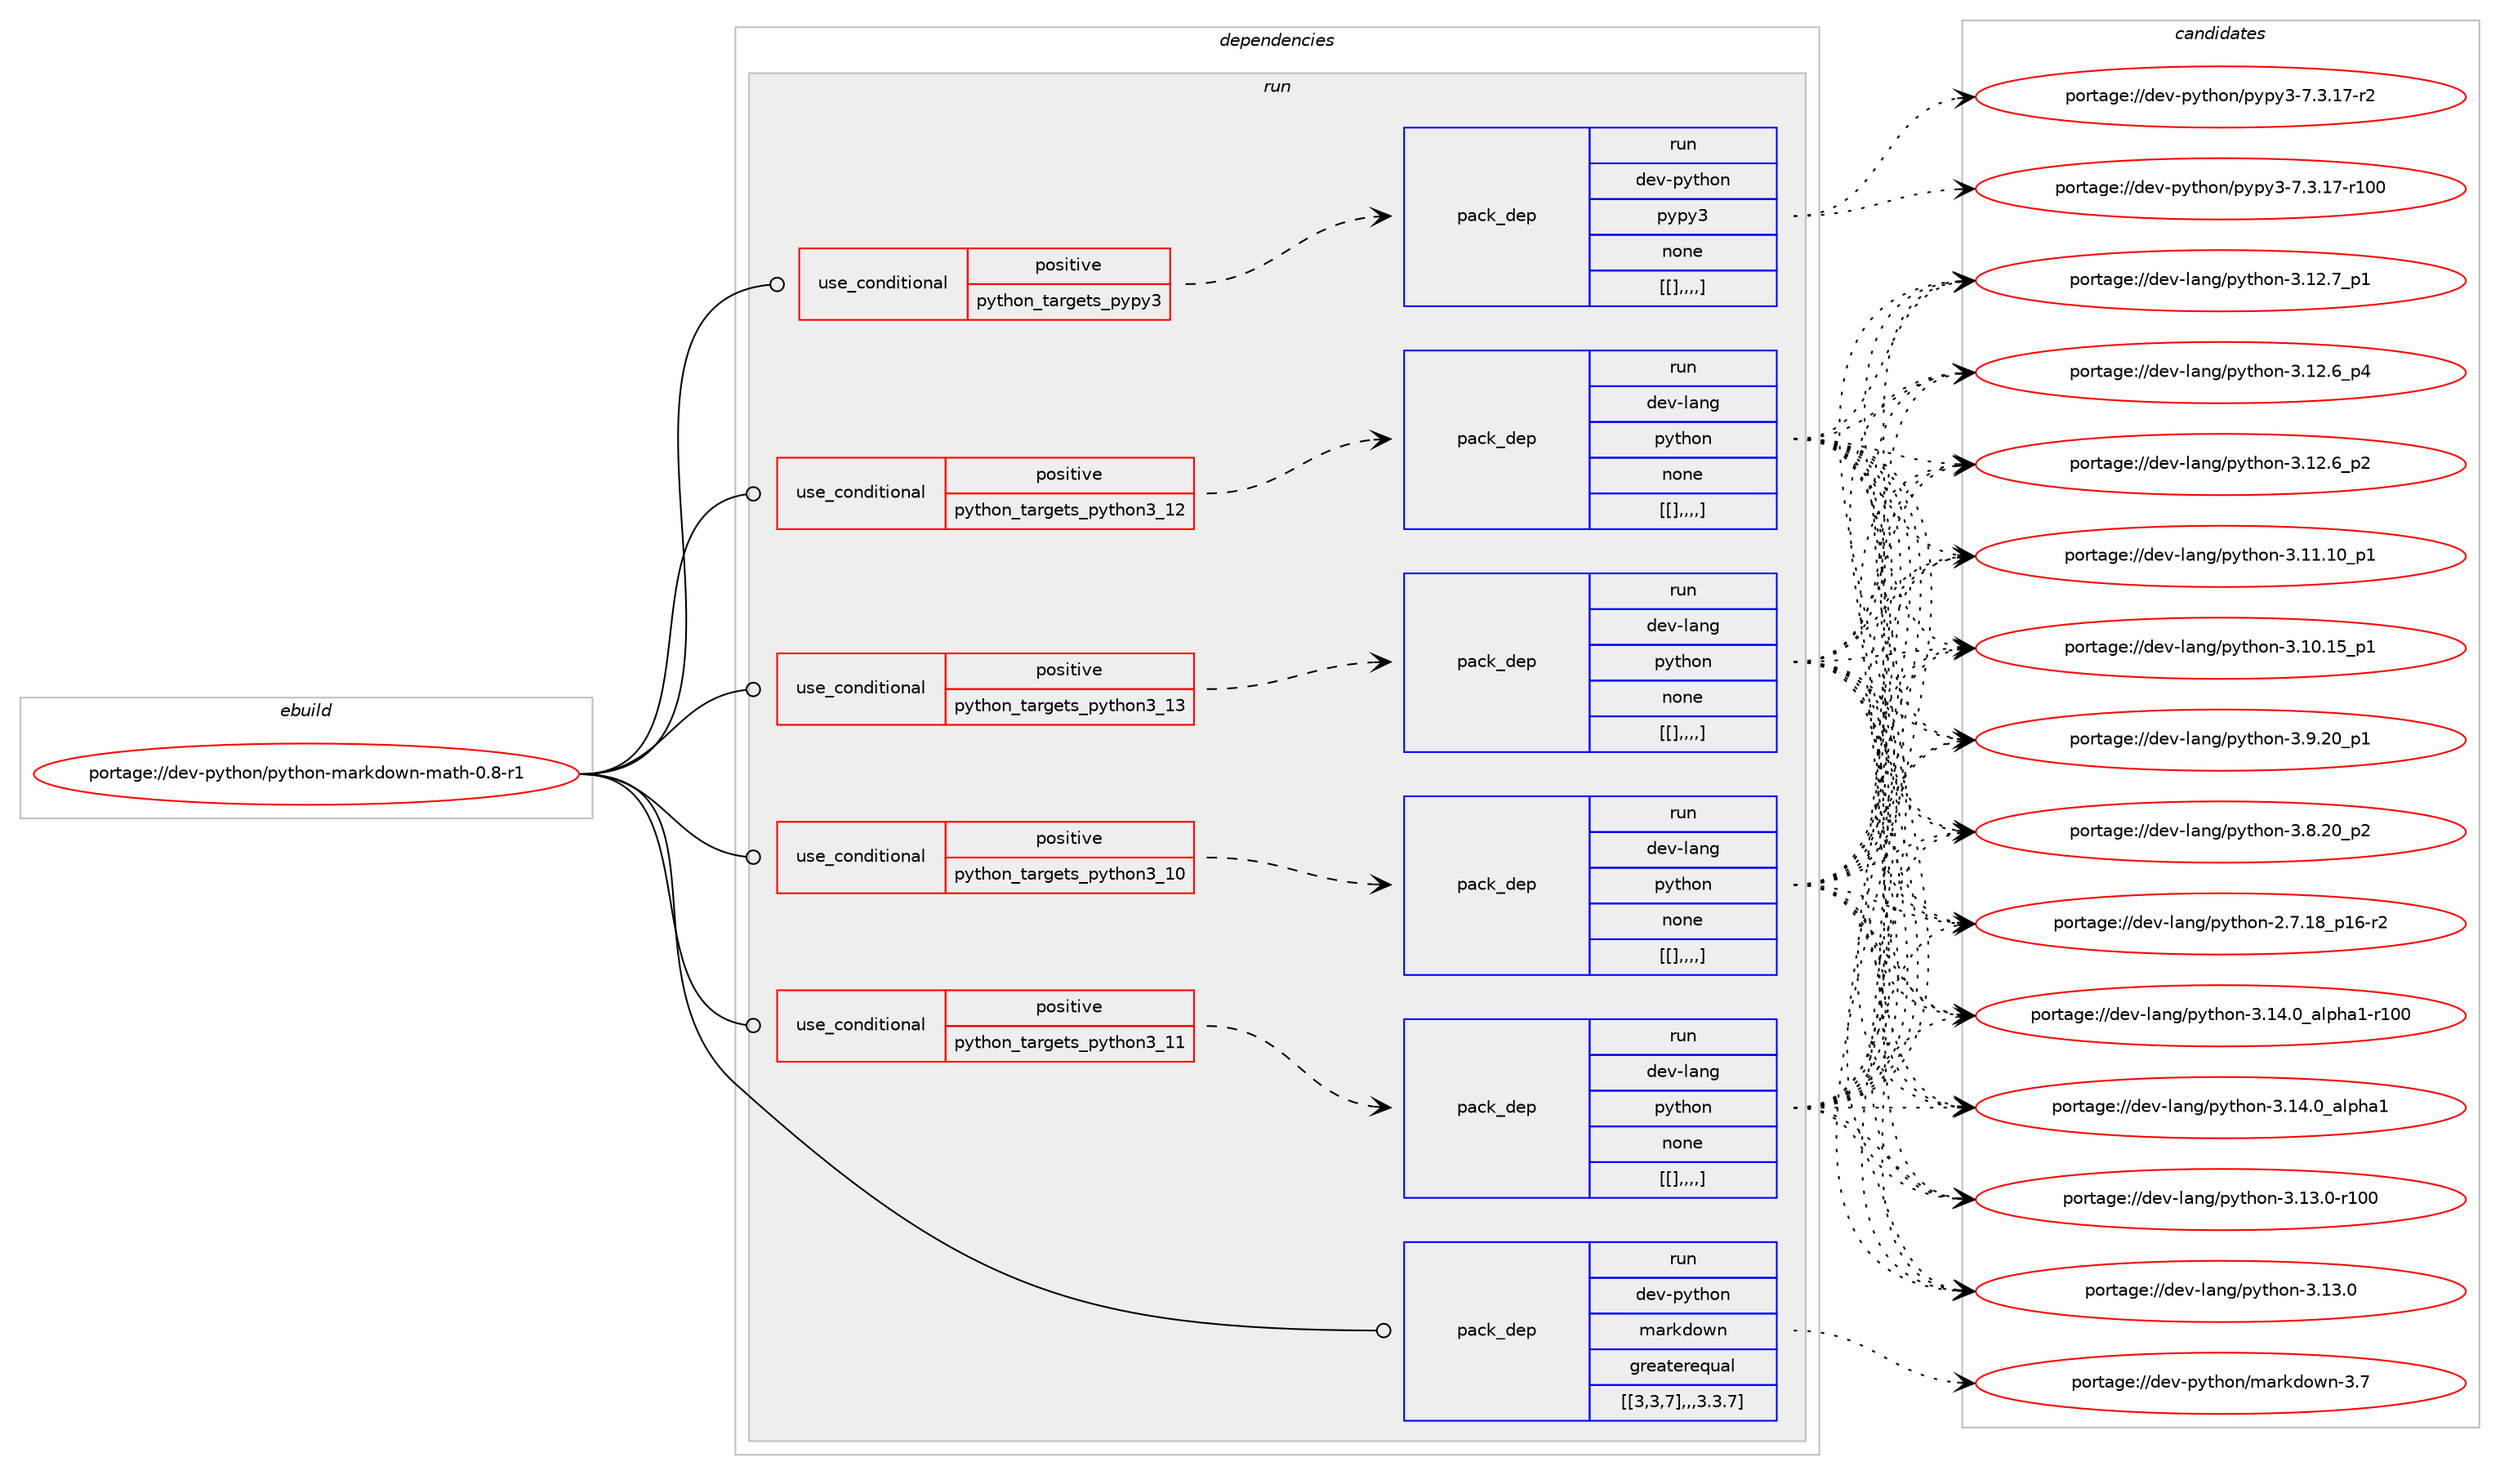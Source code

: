 digraph prolog {

# *************
# Graph options
# *************

newrank=true;
concentrate=true;
compound=true;
graph [rankdir=LR,fontname=Helvetica,fontsize=10,ranksep=1.5];#, ranksep=2.5, nodesep=0.2];
edge  [arrowhead=vee];
node  [fontname=Helvetica,fontsize=10];

# **********
# The ebuild
# **********

subgraph cluster_leftcol {
color=gray;
label=<<i>ebuild</i>>;
id [label="portage://dev-python/python-markdown-math-0.8-r1", color=red, width=4, href="../dev-python/python-markdown-math-0.8-r1.svg"];
}

# ****************
# The dependencies
# ****************

subgraph cluster_midcol {
color=gray;
label=<<i>dependencies</i>>;
subgraph cluster_compile {
fillcolor="#eeeeee";
style=filled;
label=<<i>compile</i>>;
}
subgraph cluster_compileandrun {
fillcolor="#eeeeee";
style=filled;
label=<<i>compile and run</i>>;
}
subgraph cluster_run {
fillcolor="#eeeeee";
style=filled;
label=<<i>run</i>>;
subgraph cond40933 {
dependency166772 [label=<<TABLE BORDER="0" CELLBORDER="1" CELLSPACING="0" CELLPADDING="4"><TR><TD ROWSPAN="3" CELLPADDING="10">use_conditional</TD></TR><TR><TD>positive</TD></TR><TR><TD>python_targets_pypy3</TD></TR></TABLE>>, shape=none, color=red];
subgraph pack124477 {
dependency166831 [label=<<TABLE BORDER="0" CELLBORDER="1" CELLSPACING="0" CELLPADDING="4" WIDTH="220"><TR><TD ROWSPAN="6" CELLPADDING="30">pack_dep</TD></TR><TR><TD WIDTH="110">run</TD></TR><TR><TD>dev-python</TD></TR><TR><TD>pypy3</TD></TR><TR><TD>none</TD></TR><TR><TD>[[],,,,]</TD></TR></TABLE>>, shape=none, color=blue];
}
dependency166772:e -> dependency166831:w [weight=20,style="dashed",arrowhead="vee"];
}
id:e -> dependency166772:w [weight=20,style="solid",arrowhead="odot"];
subgraph cond41002 {
dependency166837 [label=<<TABLE BORDER="0" CELLBORDER="1" CELLSPACING="0" CELLPADDING="4"><TR><TD ROWSPAN="3" CELLPADDING="10">use_conditional</TD></TR><TR><TD>positive</TD></TR><TR><TD>python_targets_python3_10</TD></TR></TABLE>>, shape=none, color=red];
subgraph pack124513 {
dependency166853 [label=<<TABLE BORDER="0" CELLBORDER="1" CELLSPACING="0" CELLPADDING="4" WIDTH="220"><TR><TD ROWSPAN="6" CELLPADDING="30">pack_dep</TD></TR><TR><TD WIDTH="110">run</TD></TR><TR><TD>dev-lang</TD></TR><TR><TD>python</TD></TR><TR><TD>none</TD></TR><TR><TD>[[],,,,]</TD></TR></TABLE>>, shape=none, color=blue];
}
dependency166837:e -> dependency166853:w [weight=20,style="dashed",arrowhead="vee"];
}
id:e -> dependency166837:w [weight=20,style="solid",arrowhead="odot"];
subgraph cond41011 {
dependency166860 [label=<<TABLE BORDER="0" CELLBORDER="1" CELLSPACING="0" CELLPADDING="4"><TR><TD ROWSPAN="3" CELLPADDING="10">use_conditional</TD></TR><TR><TD>positive</TD></TR><TR><TD>python_targets_python3_11</TD></TR></TABLE>>, shape=none, color=red];
subgraph pack124518 {
dependency166877 [label=<<TABLE BORDER="0" CELLBORDER="1" CELLSPACING="0" CELLPADDING="4" WIDTH="220"><TR><TD ROWSPAN="6" CELLPADDING="30">pack_dep</TD></TR><TR><TD WIDTH="110">run</TD></TR><TR><TD>dev-lang</TD></TR><TR><TD>python</TD></TR><TR><TD>none</TD></TR><TR><TD>[[],,,,]</TD></TR></TABLE>>, shape=none, color=blue];
}
dependency166860:e -> dependency166877:w [weight=20,style="dashed",arrowhead="vee"];
}
id:e -> dependency166860:w [weight=20,style="solid",arrowhead="odot"];
subgraph cond41033 {
dependency166935 [label=<<TABLE BORDER="0" CELLBORDER="1" CELLSPACING="0" CELLPADDING="4"><TR><TD ROWSPAN="3" CELLPADDING="10">use_conditional</TD></TR><TR><TD>positive</TD></TR><TR><TD>python_targets_python3_12</TD></TR></TABLE>>, shape=none, color=red];
subgraph pack124562 {
dependency166938 [label=<<TABLE BORDER="0" CELLBORDER="1" CELLSPACING="0" CELLPADDING="4" WIDTH="220"><TR><TD ROWSPAN="6" CELLPADDING="30">pack_dep</TD></TR><TR><TD WIDTH="110">run</TD></TR><TR><TD>dev-lang</TD></TR><TR><TD>python</TD></TR><TR><TD>none</TD></TR><TR><TD>[[],,,,]</TD></TR></TABLE>>, shape=none, color=blue];
}
dependency166935:e -> dependency166938:w [weight=20,style="dashed",arrowhead="vee"];
}
id:e -> dependency166935:w [weight=20,style="solid",arrowhead="odot"];
subgraph cond41086 {
dependency167098 [label=<<TABLE BORDER="0" CELLBORDER="1" CELLSPACING="0" CELLPADDING="4"><TR><TD ROWSPAN="3" CELLPADDING="10">use_conditional</TD></TR><TR><TD>positive</TD></TR><TR><TD>python_targets_python3_13</TD></TR></TABLE>>, shape=none, color=red];
subgraph pack124704 {
dependency167153 [label=<<TABLE BORDER="0" CELLBORDER="1" CELLSPACING="0" CELLPADDING="4" WIDTH="220"><TR><TD ROWSPAN="6" CELLPADDING="30">pack_dep</TD></TR><TR><TD WIDTH="110">run</TD></TR><TR><TD>dev-lang</TD></TR><TR><TD>python</TD></TR><TR><TD>none</TD></TR><TR><TD>[[],,,,]</TD></TR></TABLE>>, shape=none, color=blue];
}
dependency167098:e -> dependency167153:w [weight=20,style="dashed",arrowhead="vee"];
}
id:e -> dependency167098:w [weight=20,style="solid",arrowhead="odot"];
subgraph pack124708 {
dependency167182 [label=<<TABLE BORDER="0" CELLBORDER="1" CELLSPACING="0" CELLPADDING="4" WIDTH="220"><TR><TD ROWSPAN="6" CELLPADDING="30">pack_dep</TD></TR><TR><TD WIDTH="110">run</TD></TR><TR><TD>dev-python</TD></TR><TR><TD>markdown</TD></TR><TR><TD>greaterequal</TD></TR><TR><TD>[[3,3,7],,,3.3.7]</TD></TR></TABLE>>, shape=none, color=blue];
}
id:e -> dependency167182:w [weight=20,style="solid",arrowhead="odot"];
}
}

# **************
# The candidates
# **************

subgraph cluster_choices {
rank=same;
color=gray;
label=<<i>candidates</i>>;

subgraph choice124434 {
color=black;
nodesep=1;
choice100101118451121211161041111104711212111212151455546514649554511450 [label="portage://dev-python/pypy3-7.3.17-r2", color=red, width=4,href="../dev-python/pypy3-7.3.17-r2.svg"];
choice1001011184511212111610411111047112121112121514555465146495545114494848 [label="portage://dev-python/pypy3-7.3.17-r100", color=red, width=4,href="../dev-python/pypy3-7.3.17-r100.svg"];
dependency166831:e -> choice100101118451121211161041111104711212111212151455546514649554511450:w [style=dotted,weight="100"];
dependency166831:e -> choice1001011184511212111610411111047112121112121514555465146495545114494848:w [style=dotted,weight="100"];
}
subgraph choice124454 {
color=black;
nodesep=1;
choice100101118451089711010347112121116104111110455146495246489597108112104974945114494848 [label="portage://dev-lang/python-3.14.0_alpha1-r100", color=red, width=4,href="../dev-lang/python-3.14.0_alpha1-r100.svg"];
choice1001011184510897110103471121211161041111104551464952464895971081121049749 [label="portage://dev-lang/python-3.14.0_alpha1", color=red, width=4,href="../dev-lang/python-3.14.0_alpha1.svg"];
choice1001011184510897110103471121211161041111104551464951464845114494848 [label="portage://dev-lang/python-3.13.0-r100", color=red, width=4,href="../dev-lang/python-3.13.0-r100.svg"];
choice10010111845108971101034711212111610411111045514649514648 [label="portage://dev-lang/python-3.13.0", color=red, width=4,href="../dev-lang/python-3.13.0.svg"];
choice100101118451089711010347112121116104111110455146495046559511249 [label="portage://dev-lang/python-3.12.7_p1", color=red, width=4,href="../dev-lang/python-3.12.7_p1.svg"];
choice100101118451089711010347112121116104111110455146495046549511252 [label="portage://dev-lang/python-3.12.6_p4", color=red, width=4,href="../dev-lang/python-3.12.6_p4.svg"];
choice100101118451089711010347112121116104111110455146495046549511250 [label="portage://dev-lang/python-3.12.6_p2", color=red, width=4,href="../dev-lang/python-3.12.6_p2.svg"];
choice10010111845108971101034711212111610411111045514649494649489511249 [label="portage://dev-lang/python-3.11.10_p1", color=red, width=4,href="../dev-lang/python-3.11.10_p1.svg"];
choice10010111845108971101034711212111610411111045514649484649539511249 [label="portage://dev-lang/python-3.10.15_p1", color=red, width=4,href="../dev-lang/python-3.10.15_p1.svg"];
choice100101118451089711010347112121116104111110455146574650489511249 [label="portage://dev-lang/python-3.9.20_p1", color=red, width=4,href="../dev-lang/python-3.9.20_p1.svg"];
choice100101118451089711010347112121116104111110455146564650489511250 [label="portage://dev-lang/python-3.8.20_p2", color=red, width=4,href="../dev-lang/python-3.8.20_p2.svg"];
choice100101118451089711010347112121116104111110455046554649569511249544511450 [label="portage://dev-lang/python-2.7.18_p16-r2", color=red, width=4,href="../dev-lang/python-2.7.18_p16-r2.svg"];
dependency166853:e -> choice100101118451089711010347112121116104111110455146495246489597108112104974945114494848:w [style=dotted,weight="100"];
dependency166853:e -> choice1001011184510897110103471121211161041111104551464952464895971081121049749:w [style=dotted,weight="100"];
dependency166853:e -> choice1001011184510897110103471121211161041111104551464951464845114494848:w [style=dotted,weight="100"];
dependency166853:e -> choice10010111845108971101034711212111610411111045514649514648:w [style=dotted,weight="100"];
dependency166853:e -> choice100101118451089711010347112121116104111110455146495046559511249:w [style=dotted,weight="100"];
dependency166853:e -> choice100101118451089711010347112121116104111110455146495046549511252:w [style=dotted,weight="100"];
dependency166853:e -> choice100101118451089711010347112121116104111110455146495046549511250:w [style=dotted,weight="100"];
dependency166853:e -> choice10010111845108971101034711212111610411111045514649494649489511249:w [style=dotted,weight="100"];
dependency166853:e -> choice10010111845108971101034711212111610411111045514649484649539511249:w [style=dotted,weight="100"];
dependency166853:e -> choice100101118451089711010347112121116104111110455146574650489511249:w [style=dotted,weight="100"];
dependency166853:e -> choice100101118451089711010347112121116104111110455146564650489511250:w [style=dotted,weight="100"];
dependency166853:e -> choice100101118451089711010347112121116104111110455046554649569511249544511450:w [style=dotted,weight="100"];
}
subgraph choice124459 {
color=black;
nodesep=1;
choice100101118451089711010347112121116104111110455146495246489597108112104974945114494848 [label="portage://dev-lang/python-3.14.0_alpha1-r100", color=red, width=4,href="../dev-lang/python-3.14.0_alpha1-r100.svg"];
choice1001011184510897110103471121211161041111104551464952464895971081121049749 [label="portage://dev-lang/python-3.14.0_alpha1", color=red, width=4,href="../dev-lang/python-3.14.0_alpha1.svg"];
choice1001011184510897110103471121211161041111104551464951464845114494848 [label="portage://dev-lang/python-3.13.0-r100", color=red, width=4,href="../dev-lang/python-3.13.0-r100.svg"];
choice10010111845108971101034711212111610411111045514649514648 [label="portage://dev-lang/python-3.13.0", color=red, width=4,href="../dev-lang/python-3.13.0.svg"];
choice100101118451089711010347112121116104111110455146495046559511249 [label="portage://dev-lang/python-3.12.7_p1", color=red, width=4,href="../dev-lang/python-3.12.7_p1.svg"];
choice100101118451089711010347112121116104111110455146495046549511252 [label="portage://dev-lang/python-3.12.6_p4", color=red, width=4,href="../dev-lang/python-3.12.6_p4.svg"];
choice100101118451089711010347112121116104111110455146495046549511250 [label="portage://dev-lang/python-3.12.6_p2", color=red, width=4,href="../dev-lang/python-3.12.6_p2.svg"];
choice10010111845108971101034711212111610411111045514649494649489511249 [label="portage://dev-lang/python-3.11.10_p1", color=red, width=4,href="../dev-lang/python-3.11.10_p1.svg"];
choice10010111845108971101034711212111610411111045514649484649539511249 [label="portage://dev-lang/python-3.10.15_p1", color=red, width=4,href="../dev-lang/python-3.10.15_p1.svg"];
choice100101118451089711010347112121116104111110455146574650489511249 [label="portage://dev-lang/python-3.9.20_p1", color=red, width=4,href="../dev-lang/python-3.9.20_p1.svg"];
choice100101118451089711010347112121116104111110455146564650489511250 [label="portage://dev-lang/python-3.8.20_p2", color=red, width=4,href="../dev-lang/python-3.8.20_p2.svg"];
choice100101118451089711010347112121116104111110455046554649569511249544511450 [label="portage://dev-lang/python-2.7.18_p16-r2", color=red, width=4,href="../dev-lang/python-2.7.18_p16-r2.svg"];
dependency166877:e -> choice100101118451089711010347112121116104111110455146495246489597108112104974945114494848:w [style=dotted,weight="100"];
dependency166877:e -> choice1001011184510897110103471121211161041111104551464952464895971081121049749:w [style=dotted,weight="100"];
dependency166877:e -> choice1001011184510897110103471121211161041111104551464951464845114494848:w [style=dotted,weight="100"];
dependency166877:e -> choice10010111845108971101034711212111610411111045514649514648:w [style=dotted,weight="100"];
dependency166877:e -> choice100101118451089711010347112121116104111110455146495046559511249:w [style=dotted,weight="100"];
dependency166877:e -> choice100101118451089711010347112121116104111110455146495046549511252:w [style=dotted,weight="100"];
dependency166877:e -> choice100101118451089711010347112121116104111110455146495046549511250:w [style=dotted,weight="100"];
dependency166877:e -> choice10010111845108971101034711212111610411111045514649494649489511249:w [style=dotted,weight="100"];
dependency166877:e -> choice10010111845108971101034711212111610411111045514649484649539511249:w [style=dotted,weight="100"];
dependency166877:e -> choice100101118451089711010347112121116104111110455146574650489511249:w [style=dotted,weight="100"];
dependency166877:e -> choice100101118451089711010347112121116104111110455146564650489511250:w [style=dotted,weight="100"];
dependency166877:e -> choice100101118451089711010347112121116104111110455046554649569511249544511450:w [style=dotted,weight="100"];
}
subgraph choice124466 {
color=black;
nodesep=1;
choice100101118451089711010347112121116104111110455146495246489597108112104974945114494848 [label="portage://dev-lang/python-3.14.0_alpha1-r100", color=red, width=4,href="../dev-lang/python-3.14.0_alpha1-r100.svg"];
choice1001011184510897110103471121211161041111104551464952464895971081121049749 [label="portage://dev-lang/python-3.14.0_alpha1", color=red, width=4,href="../dev-lang/python-3.14.0_alpha1.svg"];
choice1001011184510897110103471121211161041111104551464951464845114494848 [label="portage://dev-lang/python-3.13.0-r100", color=red, width=4,href="../dev-lang/python-3.13.0-r100.svg"];
choice10010111845108971101034711212111610411111045514649514648 [label="portage://dev-lang/python-3.13.0", color=red, width=4,href="../dev-lang/python-3.13.0.svg"];
choice100101118451089711010347112121116104111110455146495046559511249 [label="portage://dev-lang/python-3.12.7_p1", color=red, width=4,href="../dev-lang/python-3.12.7_p1.svg"];
choice100101118451089711010347112121116104111110455146495046549511252 [label="portage://dev-lang/python-3.12.6_p4", color=red, width=4,href="../dev-lang/python-3.12.6_p4.svg"];
choice100101118451089711010347112121116104111110455146495046549511250 [label="portage://dev-lang/python-3.12.6_p2", color=red, width=4,href="../dev-lang/python-3.12.6_p2.svg"];
choice10010111845108971101034711212111610411111045514649494649489511249 [label="portage://dev-lang/python-3.11.10_p1", color=red, width=4,href="../dev-lang/python-3.11.10_p1.svg"];
choice10010111845108971101034711212111610411111045514649484649539511249 [label="portage://dev-lang/python-3.10.15_p1", color=red, width=4,href="../dev-lang/python-3.10.15_p1.svg"];
choice100101118451089711010347112121116104111110455146574650489511249 [label="portage://dev-lang/python-3.9.20_p1", color=red, width=4,href="../dev-lang/python-3.9.20_p1.svg"];
choice100101118451089711010347112121116104111110455146564650489511250 [label="portage://dev-lang/python-3.8.20_p2", color=red, width=4,href="../dev-lang/python-3.8.20_p2.svg"];
choice100101118451089711010347112121116104111110455046554649569511249544511450 [label="portage://dev-lang/python-2.7.18_p16-r2", color=red, width=4,href="../dev-lang/python-2.7.18_p16-r2.svg"];
dependency166938:e -> choice100101118451089711010347112121116104111110455146495246489597108112104974945114494848:w [style=dotted,weight="100"];
dependency166938:e -> choice1001011184510897110103471121211161041111104551464952464895971081121049749:w [style=dotted,weight="100"];
dependency166938:e -> choice1001011184510897110103471121211161041111104551464951464845114494848:w [style=dotted,weight="100"];
dependency166938:e -> choice10010111845108971101034711212111610411111045514649514648:w [style=dotted,weight="100"];
dependency166938:e -> choice100101118451089711010347112121116104111110455146495046559511249:w [style=dotted,weight="100"];
dependency166938:e -> choice100101118451089711010347112121116104111110455146495046549511252:w [style=dotted,weight="100"];
dependency166938:e -> choice100101118451089711010347112121116104111110455146495046549511250:w [style=dotted,weight="100"];
dependency166938:e -> choice10010111845108971101034711212111610411111045514649494649489511249:w [style=dotted,weight="100"];
dependency166938:e -> choice10010111845108971101034711212111610411111045514649484649539511249:w [style=dotted,weight="100"];
dependency166938:e -> choice100101118451089711010347112121116104111110455146574650489511249:w [style=dotted,weight="100"];
dependency166938:e -> choice100101118451089711010347112121116104111110455146564650489511250:w [style=dotted,weight="100"];
dependency166938:e -> choice100101118451089711010347112121116104111110455046554649569511249544511450:w [style=dotted,weight="100"];
}
subgraph choice124473 {
color=black;
nodesep=1;
choice100101118451089711010347112121116104111110455146495246489597108112104974945114494848 [label="portage://dev-lang/python-3.14.0_alpha1-r100", color=red, width=4,href="../dev-lang/python-3.14.0_alpha1-r100.svg"];
choice1001011184510897110103471121211161041111104551464952464895971081121049749 [label="portage://dev-lang/python-3.14.0_alpha1", color=red, width=4,href="../dev-lang/python-3.14.0_alpha1.svg"];
choice1001011184510897110103471121211161041111104551464951464845114494848 [label="portage://dev-lang/python-3.13.0-r100", color=red, width=4,href="../dev-lang/python-3.13.0-r100.svg"];
choice10010111845108971101034711212111610411111045514649514648 [label="portage://dev-lang/python-3.13.0", color=red, width=4,href="../dev-lang/python-3.13.0.svg"];
choice100101118451089711010347112121116104111110455146495046559511249 [label="portage://dev-lang/python-3.12.7_p1", color=red, width=4,href="../dev-lang/python-3.12.7_p1.svg"];
choice100101118451089711010347112121116104111110455146495046549511252 [label="portage://dev-lang/python-3.12.6_p4", color=red, width=4,href="../dev-lang/python-3.12.6_p4.svg"];
choice100101118451089711010347112121116104111110455146495046549511250 [label="portage://dev-lang/python-3.12.6_p2", color=red, width=4,href="../dev-lang/python-3.12.6_p2.svg"];
choice10010111845108971101034711212111610411111045514649494649489511249 [label="portage://dev-lang/python-3.11.10_p1", color=red, width=4,href="../dev-lang/python-3.11.10_p1.svg"];
choice10010111845108971101034711212111610411111045514649484649539511249 [label="portage://dev-lang/python-3.10.15_p1", color=red, width=4,href="../dev-lang/python-3.10.15_p1.svg"];
choice100101118451089711010347112121116104111110455146574650489511249 [label="portage://dev-lang/python-3.9.20_p1", color=red, width=4,href="../dev-lang/python-3.9.20_p1.svg"];
choice100101118451089711010347112121116104111110455146564650489511250 [label="portage://dev-lang/python-3.8.20_p2", color=red, width=4,href="../dev-lang/python-3.8.20_p2.svg"];
choice100101118451089711010347112121116104111110455046554649569511249544511450 [label="portage://dev-lang/python-2.7.18_p16-r2", color=red, width=4,href="../dev-lang/python-2.7.18_p16-r2.svg"];
dependency167153:e -> choice100101118451089711010347112121116104111110455146495246489597108112104974945114494848:w [style=dotted,weight="100"];
dependency167153:e -> choice1001011184510897110103471121211161041111104551464952464895971081121049749:w [style=dotted,weight="100"];
dependency167153:e -> choice1001011184510897110103471121211161041111104551464951464845114494848:w [style=dotted,weight="100"];
dependency167153:e -> choice10010111845108971101034711212111610411111045514649514648:w [style=dotted,weight="100"];
dependency167153:e -> choice100101118451089711010347112121116104111110455146495046559511249:w [style=dotted,weight="100"];
dependency167153:e -> choice100101118451089711010347112121116104111110455146495046549511252:w [style=dotted,weight="100"];
dependency167153:e -> choice100101118451089711010347112121116104111110455146495046549511250:w [style=dotted,weight="100"];
dependency167153:e -> choice10010111845108971101034711212111610411111045514649494649489511249:w [style=dotted,weight="100"];
dependency167153:e -> choice10010111845108971101034711212111610411111045514649484649539511249:w [style=dotted,weight="100"];
dependency167153:e -> choice100101118451089711010347112121116104111110455146574650489511249:w [style=dotted,weight="100"];
dependency167153:e -> choice100101118451089711010347112121116104111110455146564650489511250:w [style=dotted,weight="100"];
dependency167153:e -> choice100101118451089711010347112121116104111110455046554649569511249544511450:w [style=dotted,weight="100"];
}
subgraph choice124483 {
color=black;
nodesep=1;
choice10010111845112121116104111110471099711410710011111911045514655 [label="portage://dev-python/markdown-3.7", color=red, width=4,href="../dev-python/markdown-3.7.svg"];
dependency167182:e -> choice10010111845112121116104111110471099711410710011111911045514655:w [style=dotted,weight="100"];
}
}

}
